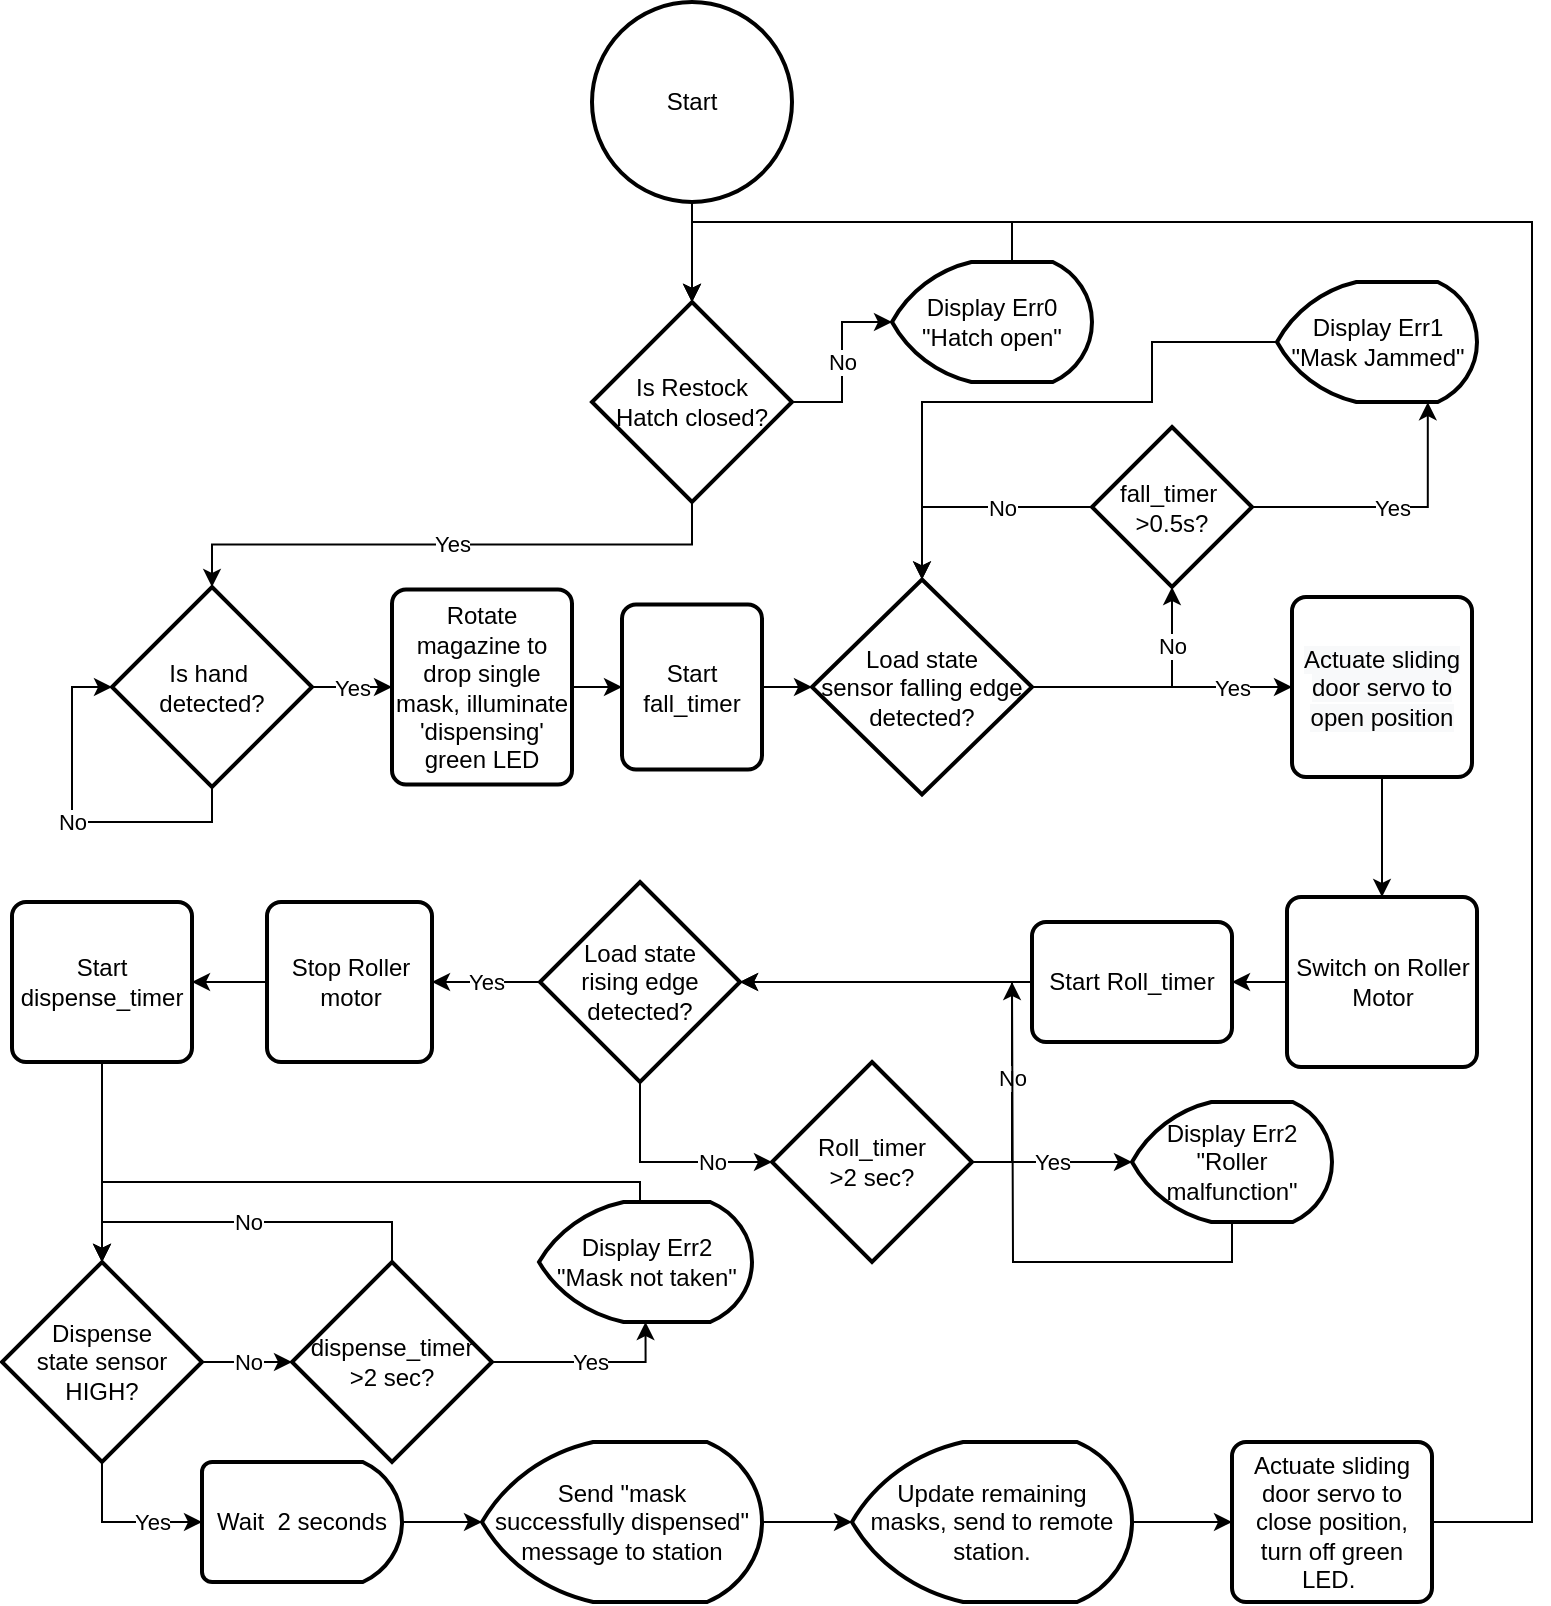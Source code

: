 <mxfile version="17.1.3" type="github">
  <diagram id="C5RBs43oDa-KdzZeNtuy" name="Page-1">
    <mxGraphModel dx="824" dy="875" grid="1" gridSize="10" guides="1" tooltips="1" connect="1" arrows="1" fold="1" page="1" pageScale="1" pageWidth="827" pageHeight="1169" math="0" shadow="0">
      <root>
        <mxCell id="WIyWlLk6GJQsqaUBKTNV-0" />
        <mxCell id="WIyWlLk6GJQsqaUBKTNV-1" parent="WIyWlLk6GJQsqaUBKTNV-0" />
        <mxCell id="OCqANHgdrqqB7YlN0qXC-1" value="Start" style="strokeWidth=2;html=1;shape=mxgraph.flowchart.start_2;whiteSpace=wrap;" parent="WIyWlLk6GJQsqaUBKTNV-1" vertex="1">
          <mxGeometry x="340" y="220" width="100" height="100" as="geometry" />
        </mxCell>
        <mxCell id="OCqANHgdrqqB7YlN0qXC-56" value="Yes" style="edgeStyle=orthogonalEdgeStyle;rounded=0;orthogonalLoop=1;jettySize=auto;html=1;exitX=0.5;exitY=1;exitDx=0;exitDy=0;exitPerimeter=0;entryX=0.5;entryY=0;entryDx=0;entryDy=0;entryPerimeter=0;" parent="WIyWlLk6GJQsqaUBKTNV-1" source="OCqANHgdrqqB7YlN0qXC-2" target="OCqANHgdrqqB7YlN0qXC-10" edge="1">
          <mxGeometry relative="1" as="geometry" />
        </mxCell>
        <mxCell id="OCqANHgdrqqB7YlN0qXC-107" value="No" style="edgeStyle=orthogonalEdgeStyle;rounded=0;orthogonalLoop=1;jettySize=auto;html=1;exitX=1;exitY=0.5;exitDx=0;exitDy=0;exitPerimeter=0;entryX=0;entryY=0.5;entryDx=0;entryDy=0;entryPerimeter=0;" parent="WIyWlLk6GJQsqaUBKTNV-1" source="OCqANHgdrqqB7YlN0qXC-2" target="OCqANHgdrqqB7YlN0qXC-7" edge="1">
          <mxGeometry relative="1" as="geometry" />
        </mxCell>
        <mxCell id="OCqANHgdrqqB7YlN0qXC-2" value="Is Restock &lt;br&gt;Hatch closed?" style="strokeWidth=2;html=1;shape=mxgraph.flowchart.decision;whiteSpace=wrap;" parent="WIyWlLk6GJQsqaUBKTNV-1" vertex="1">
          <mxGeometry x="340" y="370" width="100" height="100" as="geometry" />
        </mxCell>
        <mxCell id="OCqANHgdrqqB7YlN0qXC-4" value="" style="endArrow=classic;html=1;rounded=0;exitX=0.5;exitY=1;exitDx=0;exitDy=0;exitPerimeter=0;entryX=0.5;entryY=0;entryDx=0;entryDy=0;entryPerimeter=0;" parent="WIyWlLk6GJQsqaUBKTNV-1" source="OCqANHgdrqqB7YlN0qXC-1" target="OCqANHgdrqqB7YlN0qXC-2" edge="1">
          <mxGeometry width="50" height="50" relative="1" as="geometry">
            <mxPoint x="520" y="170" as="sourcePoint" />
            <mxPoint x="570" y="120" as="targetPoint" />
          </mxGeometry>
        </mxCell>
        <mxCell id="OCqANHgdrqqB7YlN0qXC-24" style="edgeStyle=orthogonalEdgeStyle;rounded=0;orthogonalLoop=1;jettySize=auto;html=1;exitX=0.5;exitY=0;exitDx=0;exitDy=0;exitPerimeter=0;entryX=0.5;entryY=0;entryDx=0;entryDy=0;entryPerimeter=0;" parent="WIyWlLk6GJQsqaUBKTNV-1" source="OCqANHgdrqqB7YlN0qXC-7" target="OCqANHgdrqqB7YlN0qXC-2" edge="1">
          <mxGeometry relative="1" as="geometry">
            <Array as="points">
              <mxPoint x="550" y="330" />
              <mxPoint x="390" y="330" />
            </Array>
          </mxGeometry>
        </mxCell>
        <mxCell id="OCqANHgdrqqB7YlN0qXC-7" value="Display Err0 &quot;Hatch open&quot;" style="strokeWidth=2;html=1;shape=mxgraph.flowchart.display;whiteSpace=wrap;" parent="WIyWlLk6GJQsqaUBKTNV-1" vertex="1">
          <mxGeometry x="490" y="350" width="100" height="60" as="geometry" />
        </mxCell>
        <mxCell id="OCqANHgdrqqB7YlN0qXC-51" value="No" style="edgeStyle=orthogonalEdgeStyle;rounded=0;orthogonalLoop=1;jettySize=auto;html=1;exitX=0.5;exitY=1;exitDx=0;exitDy=0;exitPerimeter=0;entryX=0;entryY=0.5;entryDx=0;entryDy=0;entryPerimeter=0;" parent="WIyWlLk6GJQsqaUBKTNV-1" source="OCqANHgdrqqB7YlN0qXC-10" target="OCqANHgdrqqB7YlN0qXC-10" edge="1">
          <mxGeometry relative="1" as="geometry">
            <mxPoint x="10" y="560" as="targetPoint" />
            <Array as="points">
              <mxPoint x="150" y="630" />
              <mxPoint x="80" y="630" />
              <mxPoint x="80" y="562" />
            </Array>
          </mxGeometry>
        </mxCell>
        <mxCell id="OCqANHgdrqqB7YlN0qXC-52" value="Yes" style="edgeStyle=orthogonalEdgeStyle;rounded=0;orthogonalLoop=1;jettySize=auto;html=1;exitX=1;exitY=0.5;exitDx=0;exitDy=0;exitPerimeter=0;entryX=0;entryY=0.5;entryDx=0;entryDy=0;" parent="WIyWlLk6GJQsqaUBKTNV-1" source="OCqANHgdrqqB7YlN0qXC-10" target="OCqANHgdrqqB7YlN0qXC-15" edge="1">
          <mxGeometry relative="1" as="geometry" />
        </mxCell>
        <mxCell id="OCqANHgdrqqB7YlN0qXC-10" value="Is hand&amp;nbsp;&lt;br&gt;detected?" style="strokeWidth=2;html=1;shape=mxgraph.flowchart.decision;whiteSpace=wrap;" parent="WIyWlLk6GJQsqaUBKTNV-1" vertex="1">
          <mxGeometry x="100" y="512.5" width="100" height="100" as="geometry" />
        </mxCell>
        <mxCell id="OCqANHgdrqqB7YlN0qXC-103" value="" style="edgeStyle=orthogonalEdgeStyle;rounded=0;orthogonalLoop=1;jettySize=auto;html=1;" parent="WIyWlLk6GJQsqaUBKTNV-1" source="OCqANHgdrqqB7YlN0qXC-15" target="OCqANHgdrqqB7YlN0qXC-100" edge="1">
          <mxGeometry relative="1" as="geometry" />
        </mxCell>
        <mxCell id="OCqANHgdrqqB7YlN0qXC-15" value="Rotate magazine to drop single mask, illuminate &#39;dispensing&#39; green LED" style="rounded=1;whiteSpace=wrap;html=1;absoluteArcSize=1;arcSize=14;strokeWidth=2;" parent="WIyWlLk6GJQsqaUBKTNV-1" vertex="1">
          <mxGeometry x="240" y="513.75" width="90" height="97.5" as="geometry" />
        </mxCell>
        <mxCell id="OCqANHgdrqqB7YlN0qXC-85" style="edgeStyle=orthogonalEdgeStyle;rounded=0;orthogonalLoop=1;jettySize=auto;html=1;exitX=0;exitY=0.5;exitDx=0;exitDy=0;entryX=1;entryY=0.5;entryDx=0;entryDy=0;" parent="WIyWlLk6GJQsqaUBKTNV-1" source="OCqANHgdrqqB7YlN0qXC-16" target="OCqANHgdrqqB7YlN0qXC-82" edge="1">
          <mxGeometry relative="1" as="geometry" />
        </mxCell>
        <mxCell id="OCqANHgdrqqB7YlN0qXC-16" value="Switch on Roller Motor" style="rounded=1;whiteSpace=wrap;html=1;absoluteArcSize=1;arcSize=14;strokeWidth=2;" parent="WIyWlLk6GJQsqaUBKTNV-1" vertex="1">
          <mxGeometry x="687.5" y="667.5" width="95" height="85" as="geometry" />
        </mxCell>
        <mxCell id="OCqANHgdrqqB7YlN0qXC-74" value="No" style="edgeStyle=orthogonalEdgeStyle;rounded=0;orthogonalLoop=1;jettySize=auto;html=1;exitX=0.5;exitY=1;exitDx=0;exitDy=0;exitPerimeter=0;entryX=0;entryY=0.5;entryDx=0;entryDy=0;entryPerimeter=0;" parent="WIyWlLk6GJQsqaUBKTNV-1" source="OCqANHgdrqqB7YlN0qXC-18" target="OCqANHgdrqqB7YlN0qXC-72" edge="1">
          <mxGeometry x="0.433" relative="1" as="geometry">
            <mxPoint as="offset" />
          </mxGeometry>
        </mxCell>
        <mxCell id="OCqANHgdrqqB7YlN0qXC-78" value="Yes" style="edgeStyle=orthogonalEdgeStyle;rounded=0;orthogonalLoop=1;jettySize=auto;html=1;exitX=0;exitY=0.5;exitDx=0;exitDy=0;exitPerimeter=0;entryX=1;entryY=0.5;entryDx=0;entryDy=0;" parent="WIyWlLk6GJQsqaUBKTNV-1" source="OCqANHgdrqqB7YlN0qXC-18" target="OCqANHgdrqqB7YlN0qXC-26" edge="1">
          <mxGeometry relative="1" as="geometry">
            <mxPoint x="180" y="709.974" as="targetPoint" />
          </mxGeometry>
        </mxCell>
        <mxCell id="OCqANHgdrqqB7YlN0qXC-18" value="Load state &lt;br&gt;rising edge detected?" style="strokeWidth=2;html=1;shape=mxgraph.flowchart.decision;whiteSpace=wrap;" parent="WIyWlLk6GJQsqaUBKTNV-1" vertex="1">
          <mxGeometry x="314" y="660" width="100" height="100" as="geometry" />
        </mxCell>
        <mxCell id="OCqANHgdrqqB7YlN0qXC-88" value="" style="edgeStyle=orthogonalEdgeStyle;rounded=0;orthogonalLoop=1;jettySize=auto;html=1;" parent="WIyWlLk6GJQsqaUBKTNV-1" source="OCqANHgdrqqB7YlN0qXC-26" target="OCqANHgdrqqB7YlN0qXC-87" edge="1">
          <mxGeometry relative="1" as="geometry" />
        </mxCell>
        <mxCell id="OCqANHgdrqqB7YlN0qXC-26" value="Stop Roller motor" style="rounded=1;whiteSpace=wrap;html=1;absoluteArcSize=1;arcSize=14;strokeWidth=2;" parent="WIyWlLk6GJQsqaUBKTNV-1" vertex="1">
          <mxGeometry x="177.5" y="670" width="82.5" height="80" as="geometry" />
        </mxCell>
        <mxCell id="OCqANHgdrqqB7YlN0qXC-67" style="edgeStyle=orthogonalEdgeStyle;rounded=0;orthogonalLoop=1;jettySize=auto;html=1;exitX=0.5;exitY=1;exitDx=0;exitDy=0;entryX=0.5;entryY=0;entryDx=0;entryDy=0;" parent="WIyWlLk6GJQsqaUBKTNV-1" source="OCqANHgdrqqB7YlN0qXC-35" target="OCqANHgdrqqB7YlN0qXC-16" edge="1">
          <mxGeometry relative="1" as="geometry" />
        </mxCell>
        <mxCell id="OCqANHgdrqqB7YlN0qXC-35" value="&lt;span style=&quot;color: rgb(0 , 0 , 0) ; font-family: &amp;#34;helvetica&amp;#34; ; font-size: 12px ; font-style: normal ; font-weight: 400 ; letter-spacing: normal ; text-align: center ; text-indent: 0px ; text-transform: none ; word-spacing: 0px ; background-color: rgb(248 , 249 , 250) ; display: inline ; float: none&quot;&gt;Actuate sliding door servo to open position&lt;/span&gt;" style="rounded=1;whiteSpace=wrap;html=1;absoluteArcSize=1;arcSize=14;strokeWidth=2;" parent="WIyWlLk6GJQsqaUBKTNV-1" vertex="1">
          <mxGeometry x="690" y="517.5" width="90" height="90" as="geometry" />
        </mxCell>
        <mxCell id="OCqANHgdrqqB7YlN0qXC-91" value="No" style="edgeStyle=orthogonalEdgeStyle;rounded=0;orthogonalLoop=1;jettySize=auto;html=1;exitX=1;exitY=0.5;exitDx=0;exitDy=0;exitPerimeter=0;entryX=0;entryY=0.5;entryDx=0;entryDy=0;entryPerimeter=0;" parent="WIyWlLk6GJQsqaUBKTNV-1" source="OCqANHgdrqqB7YlN0qXC-40" target="OCqANHgdrqqB7YlN0qXC-90" edge="1">
          <mxGeometry relative="1" as="geometry" />
        </mxCell>
        <mxCell id="jf3-vOu60fkUZV6Rp_yM-11" value="Yes" style="edgeStyle=orthogonalEdgeStyle;rounded=0;orthogonalLoop=1;jettySize=auto;html=1;exitX=0.5;exitY=1;exitDx=0;exitDy=0;exitPerimeter=0;entryX=0;entryY=0.5;entryDx=0;entryDy=0;entryPerimeter=0;" edge="1" parent="WIyWlLk6GJQsqaUBKTNV-1" source="OCqANHgdrqqB7YlN0qXC-40" target="jf3-vOu60fkUZV6Rp_yM-6">
          <mxGeometry x="0.375" relative="1" as="geometry">
            <mxPoint as="offset" />
          </mxGeometry>
        </mxCell>
        <mxCell id="OCqANHgdrqqB7YlN0qXC-40" value="Dispense &lt;br&gt;state sensor HIGH?" style="strokeWidth=2;html=1;shape=mxgraph.flowchart.decision;whiteSpace=wrap;" parent="WIyWlLk6GJQsqaUBKTNV-1" vertex="1">
          <mxGeometry x="45" y="850" width="100" height="100" as="geometry" />
        </mxCell>
        <mxCell id="OCqANHgdrqqB7YlN0qXC-99" style="edgeStyle=orthogonalEdgeStyle;rounded=0;orthogonalLoop=1;jettySize=auto;html=1;entryX=0.5;entryY=0;entryDx=0;entryDy=0;entryPerimeter=0;exitX=1;exitY=0.5;exitDx=0;exitDy=0;" parent="WIyWlLk6GJQsqaUBKTNV-1" source="OCqANHgdrqqB7YlN0qXC-44" target="OCqANHgdrqqB7YlN0qXC-2" edge="1">
          <mxGeometry relative="1" as="geometry">
            <Array as="points">
              <mxPoint x="810" y="980" />
              <mxPoint x="810" y="330" />
              <mxPoint x="390" y="330" />
            </Array>
            <mxPoint x="790" y="1000" as="sourcePoint" />
          </mxGeometry>
        </mxCell>
        <mxCell id="OCqANHgdrqqB7YlN0qXC-44" value="Actuate sliding door servo to close position, turn off green LED.&amp;nbsp;" style="rounded=1;whiteSpace=wrap;html=1;absoluteArcSize=1;arcSize=14;strokeWidth=2;" parent="WIyWlLk6GJQsqaUBKTNV-1" vertex="1">
          <mxGeometry x="660" y="940" width="100" height="80" as="geometry" />
        </mxCell>
        <mxCell id="OCqANHgdrqqB7YlN0qXC-66" value="Yes" style="edgeStyle=orthogonalEdgeStyle;rounded=0;orthogonalLoop=1;jettySize=auto;html=1;exitX=1;exitY=0.5;exitDx=0;exitDy=0;exitPerimeter=0;entryX=0;entryY=0.5;entryDx=0;entryDy=0;" parent="WIyWlLk6GJQsqaUBKTNV-1" source="OCqANHgdrqqB7YlN0qXC-60" target="OCqANHgdrqqB7YlN0qXC-35" edge="1">
          <mxGeometry x="0.538" relative="1" as="geometry">
            <mxPoint as="offset" />
          </mxGeometry>
        </mxCell>
        <mxCell id="OCqANHgdrqqB7YlN0qXC-106" value="No" style="edgeStyle=orthogonalEdgeStyle;rounded=0;orthogonalLoop=1;jettySize=auto;html=1;exitX=1;exitY=0.5;exitDx=0;exitDy=0;exitPerimeter=0;entryX=0.5;entryY=1;entryDx=0;entryDy=0;entryPerimeter=0;" parent="WIyWlLk6GJQsqaUBKTNV-1" source="OCqANHgdrqqB7YlN0qXC-60" target="OCqANHgdrqqB7YlN0qXC-105" edge="1">
          <mxGeometry x="0.51" relative="1" as="geometry">
            <mxPoint as="offset" />
          </mxGeometry>
        </mxCell>
        <mxCell id="OCqANHgdrqqB7YlN0qXC-60" value="Load state &lt;br&gt;sensor falling edge &lt;br&gt;detected?" style="strokeWidth=2;html=1;shape=mxgraph.flowchart.decision;whiteSpace=wrap;" parent="WIyWlLk6GJQsqaUBKTNV-1" vertex="1">
          <mxGeometry x="450" y="508.75" width="110" height="107.5" as="geometry" />
        </mxCell>
        <mxCell id="OCqANHgdrqqB7YlN0qXC-111" style="edgeStyle=orthogonalEdgeStyle;rounded=0;orthogonalLoop=1;jettySize=auto;html=1;exitX=0;exitY=0.5;exitDx=0;exitDy=0;exitPerimeter=0;entryX=0.5;entryY=0;entryDx=0;entryDy=0;entryPerimeter=0;" parent="WIyWlLk6GJQsqaUBKTNV-1" source="OCqANHgdrqqB7YlN0qXC-63" target="OCqANHgdrqqB7YlN0qXC-60" edge="1">
          <mxGeometry relative="1" as="geometry">
            <Array as="points">
              <mxPoint x="620" y="390" />
              <mxPoint x="620" y="420" />
              <mxPoint x="505" y="420" />
            </Array>
          </mxGeometry>
        </mxCell>
        <mxCell id="OCqANHgdrqqB7YlN0qXC-63" value="Display Err1 &quot;Mask Jammed&quot;" style="strokeWidth=2;html=1;shape=mxgraph.flowchart.display;whiteSpace=wrap;" parent="WIyWlLk6GJQsqaUBKTNV-1" vertex="1">
          <mxGeometry x="682.5" y="360" width="100" height="60" as="geometry" />
        </mxCell>
        <mxCell id="OCqANHgdrqqB7YlN0qXC-75" value="No" style="edgeStyle=orthogonalEdgeStyle;rounded=0;orthogonalLoop=1;jettySize=auto;html=1;exitX=1;exitY=0.5;exitDx=0;exitDy=0;exitPerimeter=0;entryX=1;entryY=0.5;entryDx=0;entryDy=0;entryPerimeter=0;" parent="WIyWlLk6GJQsqaUBKTNV-1" source="OCqANHgdrqqB7YlN0qXC-72" target="OCqANHgdrqqB7YlN0qXC-18" edge="1">
          <mxGeometry x="-0.492" relative="1" as="geometry">
            <mxPoint as="offset" />
          </mxGeometry>
        </mxCell>
        <mxCell id="OCqANHgdrqqB7YlN0qXC-80" value="Yes" style="edgeStyle=orthogonalEdgeStyle;rounded=0;orthogonalLoop=1;jettySize=auto;html=1;exitX=1;exitY=0.5;exitDx=0;exitDy=0;exitPerimeter=0;entryX=0;entryY=0.5;entryDx=0;entryDy=0;entryPerimeter=0;" parent="WIyWlLk6GJQsqaUBKTNV-1" source="OCqANHgdrqqB7YlN0qXC-72" target="OCqANHgdrqqB7YlN0qXC-79" edge="1">
          <mxGeometry relative="1" as="geometry" />
        </mxCell>
        <mxCell id="OCqANHgdrqqB7YlN0qXC-72" value="Roll_timer &lt;br&gt;&amp;gt;2 sec?" style="strokeWidth=2;html=1;shape=mxgraph.flowchart.decision;whiteSpace=wrap;" parent="WIyWlLk6GJQsqaUBKTNV-1" vertex="1">
          <mxGeometry x="430" y="750" width="100" height="100" as="geometry" />
        </mxCell>
        <mxCell id="OCqANHgdrqqB7YlN0qXC-81" style="edgeStyle=orthogonalEdgeStyle;rounded=0;orthogonalLoop=1;jettySize=auto;html=1;exitX=0.5;exitY=1;exitDx=0;exitDy=0;exitPerimeter=0;" parent="WIyWlLk6GJQsqaUBKTNV-1" source="OCqANHgdrqqB7YlN0qXC-79" edge="1">
          <mxGeometry relative="1" as="geometry">
            <mxPoint x="550" y="710" as="targetPoint" />
          </mxGeometry>
        </mxCell>
        <mxCell id="OCqANHgdrqqB7YlN0qXC-79" value="Display Err2 &quot;Roller malfunction&quot;" style="strokeWidth=2;html=1;shape=mxgraph.flowchart.display;whiteSpace=wrap;" parent="WIyWlLk6GJQsqaUBKTNV-1" vertex="1">
          <mxGeometry x="610" y="770" width="100" height="60" as="geometry" />
        </mxCell>
        <mxCell id="OCqANHgdrqqB7YlN0qXC-83" style="edgeStyle=orthogonalEdgeStyle;rounded=0;orthogonalLoop=1;jettySize=auto;html=1;exitX=0;exitY=0.5;exitDx=0;exitDy=0;entryX=1;entryY=0.5;entryDx=0;entryDy=0;entryPerimeter=0;" parent="WIyWlLk6GJQsqaUBKTNV-1" source="OCqANHgdrqqB7YlN0qXC-82" target="OCqANHgdrqqB7YlN0qXC-18" edge="1">
          <mxGeometry relative="1" as="geometry" />
        </mxCell>
        <mxCell id="OCqANHgdrqqB7YlN0qXC-82" value="Start Roll_timer" style="rounded=1;whiteSpace=wrap;html=1;absoluteArcSize=1;arcSize=14;strokeWidth=2;" parent="WIyWlLk6GJQsqaUBKTNV-1" vertex="1">
          <mxGeometry x="560" y="680" width="100" height="60" as="geometry" />
        </mxCell>
        <mxCell id="OCqANHgdrqqB7YlN0qXC-89" value="" style="edgeStyle=orthogonalEdgeStyle;rounded=0;orthogonalLoop=1;jettySize=auto;html=1;" parent="WIyWlLk6GJQsqaUBKTNV-1" source="OCqANHgdrqqB7YlN0qXC-87" target="OCqANHgdrqqB7YlN0qXC-40" edge="1">
          <mxGeometry relative="1" as="geometry" />
        </mxCell>
        <mxCell id="OCqANHgdrqqB7YlN0qXC-87" value="Start dispense_timer" style="rounded=1;whiteSpace=wrap;html=1;absoluteArcSize=1;arcSize=14;strokeWidth=2;" parent="WIyWlLk6GJQsqaUBKTNV-1" vertex="1">
          <mxGeometry x="50" y="670" width="90" height="80" as="geometry" />
        </mxCell>
        <mxCell id="OCqANHgdrqqB7YlN0qXC-92" value="No" style="edgeStyle=orthogonalEdgeStyle;rounded=0;orthogonalLoop=1;jettySize=auto;html=1;exitX=0.5;exitY=0;exitDx=0;exitDy=0;exitPerimeter=0;entryX=0.5;entryY=0;entryDx=0;entryDy=0;entryPerimeter=0;" parent="WIyWlLk6GJQsqaUBKTNV-1" source="OCqANHgdrqqB7YlN0qXC-90" target="OCqANHgdrqqB7YlN0qXC-40" edge="1">
          <mxGeometry relative="1" as="geometry" />
        </mxCell>
        <mxCell id="OCqANHgdrqqB7YlN0qXC-94" value="Yes" style="edgeStyle=orthogonalEdgeStyle;rounded=0;orthogonalLoop=1;jettySize=auto;html=1;exitX=1;exitY=0.5;exitDx=0;exitDy=0;exitPerimeter=0;entryX=0.5;entryY=1;entryDx=0;entryDy=0;entryPerimeter=0;" parent="WIyWlLk6GJQsqaUBKTNV-1" source="OCqANHgdrqqB7YlN0qXC-90" target="OCqANHgdrqqB7YlN0qXC-93" edge="1">
          <mxGeometry relative="1" as="geometry" />
        </mxCell>
        <mxCell id="OCqANHgdrqqB7YlN0qXC-90" value="dispense_timer&lt;br&gt;&amp;gt;2 sec?" style="strokeWidth=2;html=1;shape=mxgraph.flowchart.decision;whiteSpace=wrap;" parent="WIyWlLk6GJQsqaUBKTNV-1" vertex="1">
          <mxGeometry x="190" y="850" width="100" height="100" as="geometry" />
        </mxCell>
        <mxCell id="OCqANHgdrqqB7YlN0qXC-96" style="edgeStyle=orthogonalEdgeStyle;rounded=0;orthogonalLoop=1;jettySize=auto;html=1;exitX=0.5;exitY=0;exitDx=0;exitDy=0;exitPerimeter=0;entryX=0.5;entryY=0;entryDx=0;entryDy=0;entryPerimeter=0;" parent="WIyWlLk6GJQsqaUBKTNV-1" source="OCqANHgdrqqB7YlN0qXC-93" target="OCqANHgdrqqB7YlN0qXC-40" edge="1">
          <mxGeometry relative="1" as="geometry">
            <Array as="points">
              <mxPoint x="364" y="810" />
              <mxPoint x="95" y="810" />
            </Array>
          </mxGeometry>
        </mxCell>
        <mxCell id="OCqANHgdrqqB7YlN0qXC-93" value="Display Err2 &lt;br&gt;&quot;Mask not taken&quot;" style="strokeWidth=2;html=1;shape=mxgraph.flowchart.display;whiteSpace=wrap;" parent="WIyWlLk6GJQsqaUBKTNV-1" vertex="1">
          <mxGeometry x="313.5" y="820" width="106.5" height="60" as="geometry" />
        </mxCell>
        <mxCell id="OCqANHgdrqqB7YlN0qXC-108" value="" style="edgeStyle=orthogonalEdgeStyle;rounded=0;orthogonalLoop=1;jettySize=auto;html=1;" parent="WIyWlLk6GJQsqaUBKTNV-1" source="OCqANHgdrqqB7YlN0qXC-100" target="OCqANHgdrqqB7YlN0qXC-60" edge="1">
          <mxGeometry relative="1" as="geometry" />
        </mxCell>
        <mxCell id="OCqANHgdrqqB7YlN0qXC-100" value="Start fall_timer" style="rounded=1;whiteSpace=wrap;html=1;absoluteArcSize=1;arcSize=14;strokeWidth=2;" parent="WIyWlLk6GJQsqaUBKTNV-1" vertex="1">
          <mxGeometry x="355" y="521.25" width="70" height="82.5" as="geometry" />
        </mxCell>
        <mxCell id="OCqANHgdrqqB7YlN0qXC-109" value="No" style="edgeStyle=orthogonalEdgeStyle;rounded=0;orthogonalLoop=1;jettySize=auto;html=1;exitX=0;exitY=0.5;exitDx=0;exitDy=0;exitPerimeter=0;entryX=0.5;entryY=0;entryDx=0;entryDy=0;entryPerimeter=0;" parent="WIyWlLk6GJQsqaUBKTNV-1" source="OCqANHgdrqqB7YlN0qXC-105" target="OCqANHgdrqqB7YlN0qXC-60" edge="1">
          <mxGeometry x="-0.252" relative="1" as="geometry">
            <mxPoint as="offset" />
          </mxGeometry>
        </mxCell>
        <mxCell id="OCqANHgdrqqB7YlN0qXC-110" value="Yes" style="edgeStyle=orthogonalEdgeStyle;rounded=0;orthogonalLoop=1;jettySize=auto;html=1;exitX=1;exitY=0.5;exitDx=0;exitDy=0;exitPerimeter=0;entryX=0.754;entryY=1.002;entryDx=0;entryDy=0;entryPerimeter=0;" parent="WIyWlLk6GJQsqaUBKTNV-1" source="OCqANHgdrqqB7YlN0qXC-105" target="OCqANHgdrqqB7YlN0qXC-63" edge="1">
          <mxGeometry relative="1" as="geometry" />
        </mxCell>
        <mxCell id="OCqANHgdrqqB7YlN0qXC-105" value="fall_timer&amp;nbsp;&lt;br&gt;&amp;gt;0.5s?" style="strokeWidth=2;html=1;shape=mxgraph.flowchart.decision;whiteSpace=wrap;" parent="WIyWlLk6GJQsqaUBKTNV-1" vertex="1">
          <mxGeometry x="590" y="432.5" width="80" height="80" as="geometry" />
        </mxCell>
        <mxCell id="jf3-vOu60fkUZV6Rp_yM-4" style="edgeStyle=orthogonalEdgeStyle;rounded=0;orthogonalLoop=1;jettySize=auto;html=1;exitX=1;exitY=0.5;exitDx=0;exitDy=0;exitPerimeter=0;entryX=0;entryY=0.5;entryDx=0;entryDy=0;entryPerimeter=0;" edge="1" parent="WIyWlLk6GJQsqaUBKTNV-1" source="jf3-vOu60fkUZV6Rp_yM-1" target="jf3-vOu60fkUZV6Rp_yM-2">
          <mxGeometry relative="1" as="geometry" />
        </mxCell>
        <mxCell id="jf3-vOu60fkUZV6Rp_yM-1" value="Send &quot;mask &lt;br&gt;successfully dispensed&quot; message to station" style="strokeWidth=2;html=1;shape=mxgraph.flowchart.display;whiteSpace=wrap;" vertex="1" parent="WIyWlLk6GJQsqaUBKTNV-1">
          <mxGeometry x="285" y="940" width="140" height="80" as="geometry" />
        </mxCell>
        <mxCell id="jf3-vOu60fkUZV6Rp_yM-5" style="edgeStyle=orthogonalEdgeStyle;rounded=0;orthogonalLoop=1;jettySize=auto;html=1;exitX=1;exitY=0.5;exitDx=0;exitDy=0;exitPerimeter=0;entryX=0;entryY=0.5;entryDx=0;entryDy=0;" edge="1" parent="WIyWlLk6GJQsqaUBKTNV-1" source="jf3-vOu60fkUZV6Rp_yM-2" target="OCqANHgdrqqB7YlN0qXC-44">
          <mxGeometry relative="1" as="geometry" />
        </mxCell>
        <mxCell id="jf3-vOu60fkUZV6Rp_yM-2" value="Update remaining &lt;br&gt;masks, send to remote station." style="strokeWidth=2;html=1;shape=mxgraph.flowchart.display;whiteSpace=wrap;" vertex="1" parent="WIyWlLk6GJQsqaUBKTNV-1">
          <mxGeometry x="470" y="940" width="140" height="80" as="geometry" />
        </mxCell>
        <mxCell id="jf3-vOu60fkUZV6Rp_yM-7" style="edgeStyle=orthogonalEdgeStyle;rounded=0;orthogonalLoop=1;jettySize=auto;html=1;exitX=1;exitY=0.5;exitDx=0;exitDy=0;exitPerimeter=0;entryX=0;entryY=0.5;entryDx=0;entryDy=0;entryPerimeter=0;" edge="1" parent="WIyWlLk6GJQsqaUBKTNV-1" source="jf3-vOu60fkUZV6Rp_yM-6" target="jf3-vOu60fkUZV6Rp_yM-1">
          <mxGeometry relative="1" as="geometry" />
        </mxCell>
        <mxCell id="jf3-vOu60fkUZV6Rp_yM-6" value="Wait&amp;nbsp; 2 seconds" style="strokeWidth=2;html=1;shape=mxgraph.flowchart.delay;whiteSpace=wrap;" vertex="1" parent="WIyWlLk6GJQsqaUBKTNV-1">
          <mxGeometry x="145" y="950" width="100" height="60" as="geometry" />
        </mxCell>
      </root>
    </mxGraphModel>
  </diagram>
</mxfile>
